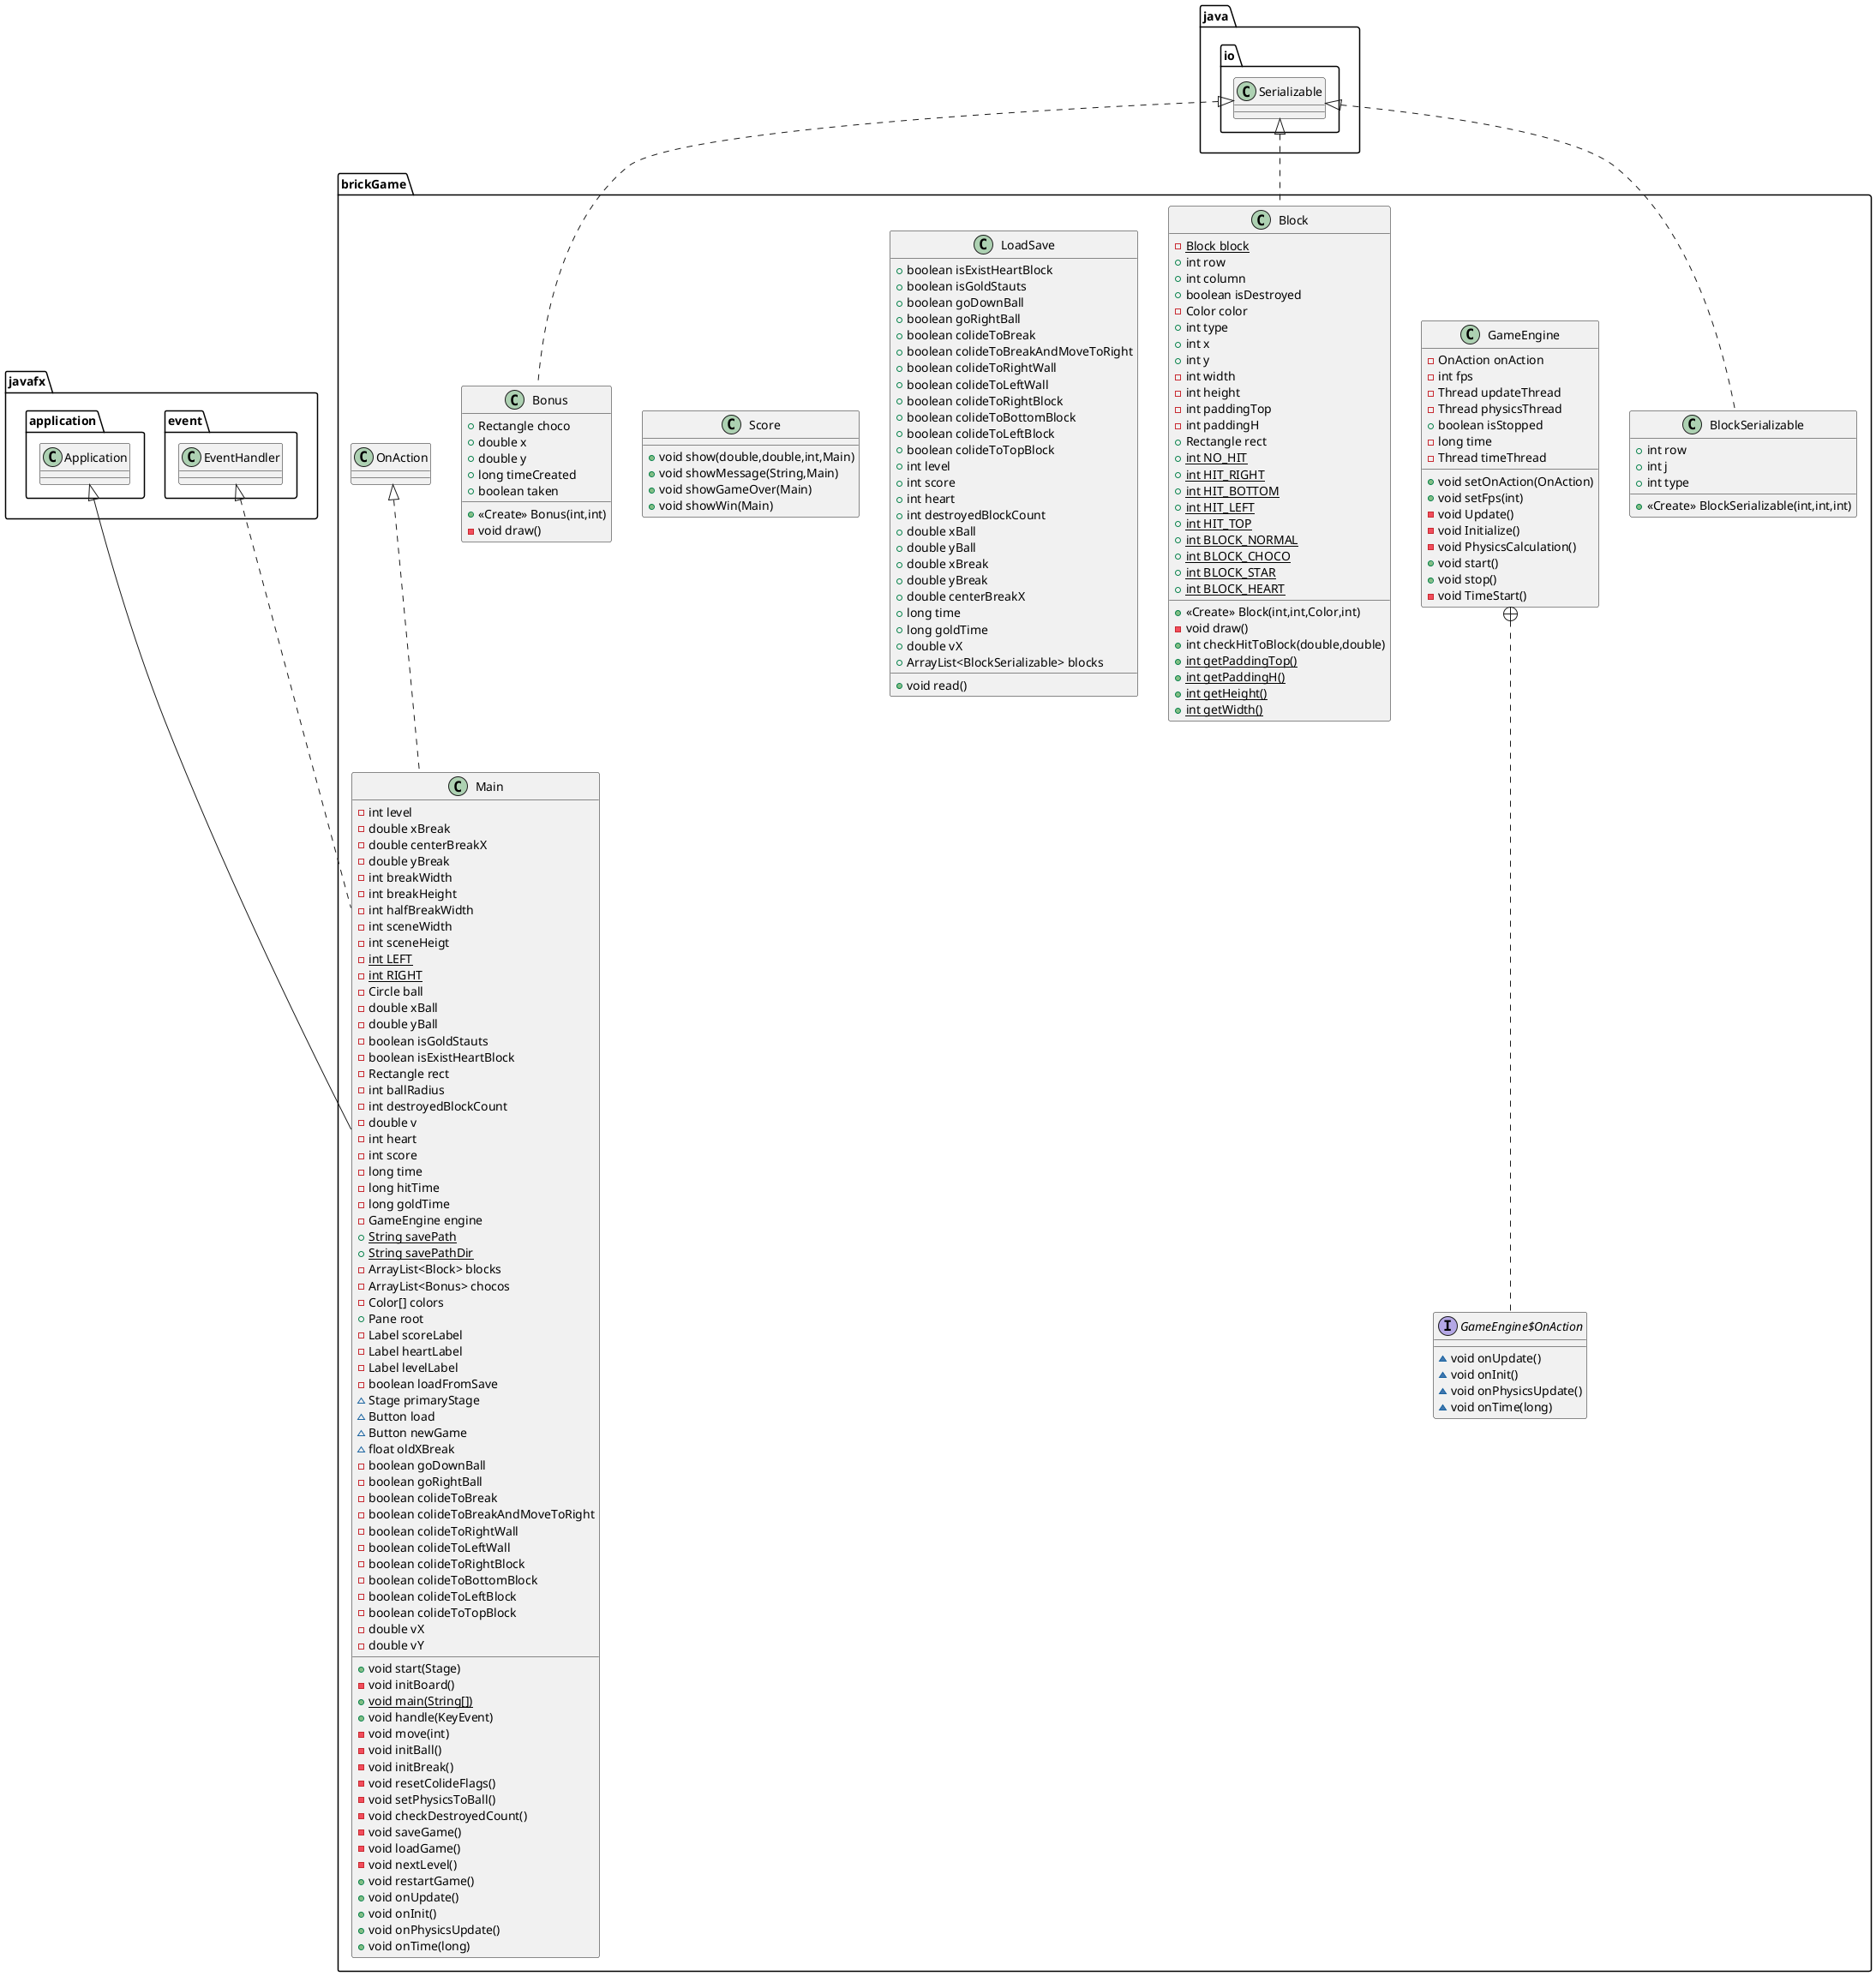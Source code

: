 @startuml
class brickGame.BlockSerializable {
+ int row
+ int j
+ int type
+ <<Create>> BlockSerializable(int,int,int)
}
class brickGame.GameEngine {
- OnAction onAction
- int fps
- Thread updateThread
- Thread physicsThread
+ boolean isStopped
- long time
- Thread timeThread
+ void setOnAction(OnAction)
+ void setFps(int)
- void Update()
- void Initialize()
- void PhysicsCalculation()
+ void start()
+ void stop()
- void TimeStart()
}
interface brickGame.GameEngine$OnAction {
~ void onUpdate()
~ void onInit()
~ void onPhysicsUpdate()
~ void onTime(long)
}
class brickGame.Main {
- int level
- double xBreak
- double centerBreakX
- double yBreak
- int breakWidth
- int breakHeight
- int halfBreakWidth
- int sceneWidth
- int sceneHeigt
- {static} int LEFT
- {static} int RIGHT
- Circle ball
- double xBall
- double yBall
- boolean isGoldStauts
- boolean isExistHeartBlock
- Rectangle rect
- int ballRadius
- int destroyedBlockCount
- double v
- int heart
- int score
- long time
- long hitTime
- long goldTime
- GameEngine engine
+ {static} String savePath
+ {static} String savePathDir
- ArrayList<Block> blocks
- ArrayList<Bonus> chocos
- Color[] colors
+ Pane root
- Label scoreLabel
- Label heartLabel
- Label levelLabel
- boolean loadFromSave
~ Stage primaryStage
~ Button load
~ Button newGame
~ float oldXBreak
- boolean goDownBall
- boolean goRightBall
- boolean colideToBreak
- boolean colideToBreakAndMoveToRight
- boolean colideToRightWall
- boolean colideToLeftWall
- boolean colideToRightBlock
- boolean colideToBottomBlock
- boolean colideToLeftBlock
- boolean colideToTopBlock
- double vX
- double vY
+ void start(Stage)
- void initBoard()
+ {static} void main(String[])
+ void handle(KeyEvent)
- void move(int)
- void initBall()
- void initBreak()
- void resetColideFlags()
- void setPhysicsToBall()
- void checkDestroyedCount()
- void saveGame()
- void loadGame()
- void nextLevel()
+ void restartGame()
+ void onUpdate()
+ void onInit()
+ void onPhysicsUpdate()
+ void onTime(long)
}
class brickGame.Block {
- {static} Block block
+ int row
+ int column
+ boolean isDestroyed
- Color color
+ int type
+ int x
+ int y
- int width
- int height
- int paddingTop
- int paddingH
+ Rectangle rect
+ {static} int NO_HIT
+ {static} int HIT_RIGHT
+ {static} int HIT_BOTTOM
+ {static} int HIT_LEFT
+ {static} int HIT_TOP
+ {static} int BLOCK_NORMAL
+ {static} int BLOCK_CHOCO
+ {static} int BLOCK_STAR
+ {static} int BLOCK_HEART
+ <<Create>> Block(int,int,Color,int)
- void draw()
+ int checkHitToBlock(double,double)
+ {static} int getPaddingTop()
+ {static} int getPaddingH()
+ {static} int getHeight()
+ {static} int getWidth()
}
class brickGame.LoadSave {
+ boolean isExistHeartBlock
+ boolean isGoldStauts
+ boolean goDownBall
+ boolean goRightBall
+ boolean colideToBreak
+ boolean colideToBreakAndMoveToRight
+ boolean colideToRightWall
+ boolean colideToLeftWall
+ boolean colideToRightBlock
+ boolean colideToBottomBlock
+ boolean colideToLeftBlock
+ boolean colideToTopBlock
+ int level
+ int score
+ int heart
+ int destroyedBlockCount
+ double xBall
+ double yBall
+ double xBreak
+ double yBreak
+ double centerBreakX
+ long time
+ long goldTime
+ double vX
+ ArrayList<BlockSerializable> blocks
+ void read()
}
class brickGame.Score {
+ void show(double,double,int,Main)
+ void showMessage(String,Main)
+ void showGameOver(Main)
+ void showWin(Main)
}
class brickGame.Bonus {
+ Rectangle choco
+ double x
+ double y
+ long timeCreated
+ boolean taken
+ <<Create>> Bonus(int,int)
- void draw()
}


java.io.Serializable <|.. brickGame.BlockSerializable
brickGame.GameEngine +.. brickGame.GameEngine$OnAction
javafx.event.EventHandler <|.. brickGame.Main
brickGame.OnAction <|.. brickGame.Main
javafx.application.Application <|-- brickGame.Main
java.io.Serializable <|.. brickGame.Block
java.io.Serializable <|.. brickGame.Bonus
@enduml